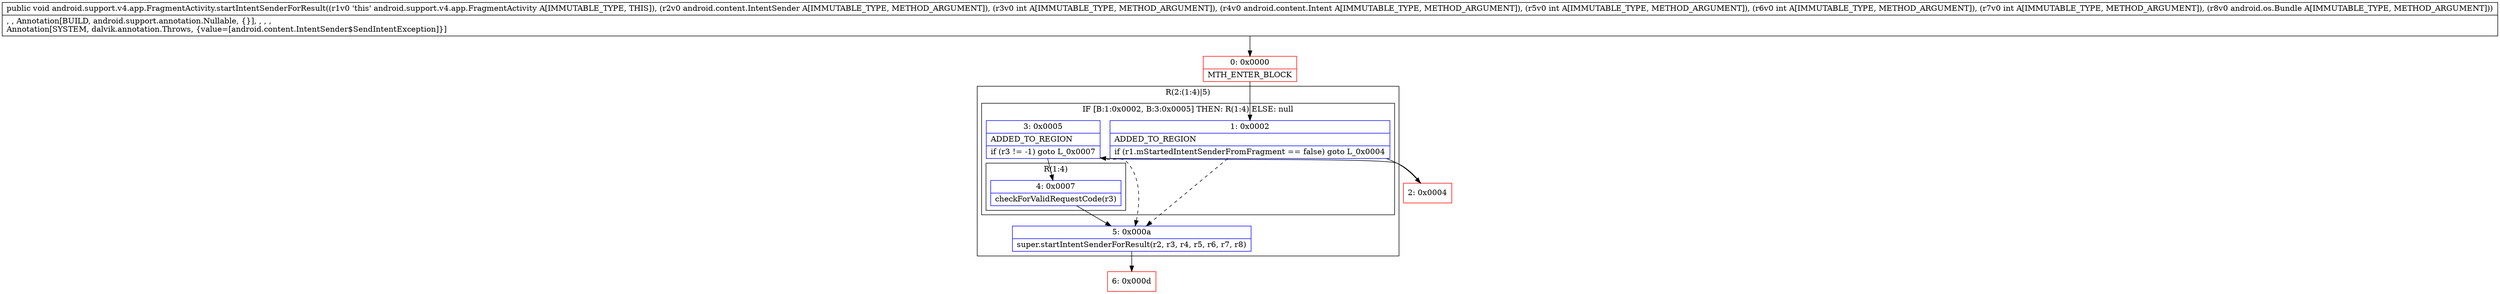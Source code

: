 digraph "CFG forandroid.support.v4.app.FragmentActivity.startIntentSenderForResult(Landroid\/content\/IntentSender;ILandroid\/content\/Intent;IIILandroid\/os\/Bundle;)V" {
subgraph cluster_Region_717508884 {
label = "R(2:(1:4)|5)";
node [shape=record,color=blue];
subgraph cluster_IfRegion_1626008426 {
label = "IF [B:1:0x0002, B:3:0x0005] THEN: R(1:4) ELSE: null";
node [shape=record,color=blue];
Node_1 [shape=record,label="{1\:\ 0x0002|ADDED_TO_REGION\l|if (r1.mStartedIntentSenderFromFragment == false) goto L_0x0004\l}"];
Node_3 [shape=record,label="{3\:\ 0x0005|ADDED_TO_REGION\l|if (r3 != \-1) goto L_0x0007\l}"];
subgraph cluster_Region_1155151501 {
label = "R(1:4)";
node [shape=record,color=blue];
Node_4 [shape=record,label="{4\:\ 0x0007|checkForValidRequestCode(r3)\l}"];
}
}
Node_5 [shape=record,label="{5\:\ 0x000a|super.startIntentSenderForResult(r2, r3, r4, r5, r6, r7, r8)\l}"];
}
Node_0 [shape=record,color=red,label="{0\:\ 0x0000|MTH_ENTER_BLOCK\l}"];
Node_2 [shape=record,color=red,label="{2\:\ 0x0004}"];
Node_6 [shape=record,color=red,label="{6\:\ 0x000d}"];
MethodNode[shape=record,label="{public void android.support.v4.app.FragmentActivity.startIntentSenderForResult((r1v0 'this' android.support.v4.app.FragmentActivity A[IMMUTABLE_TYPE, THIS]), (r2v0 android.content.IntentSender A[IMMUTABLE_TYPE, METHOD_ARGUMENT]), (r3v0 int A[IMMUTABLE_TYPE, METHOD_ARGUMENT]), (r4v0 android.content.Intent A[IMMUTABLE_TYPE, METHOD_ARGUMENT]), (r5v0 int A[IMMUTABLE_TYPE, METHOD_ARGUMENT]), (r6v0 int A[IMMUTABLE_TYPE, METHOD_ARGUMENT]), (r7v0 int A[IMMUTABLE_TYPE, METHOD_ARGUMENT]), (r8v0 android.os.Bundle A[IMMUTABLE_TYPE, METHOD_ARGUMENT]))  | , , Annotation[BUILD, android.support.annotation.Nullable, \{\}], , , , \lAnnotation[SYSTEM, dalvik.annotation.Throws, \{value=[android.content.IntentSender$SendIntentException]\}]\l}"];
MethodNode -> Node_0;
Node_1 -> Node_2;
Node_1 -> Node_5[style=dashed];
Node_3 -> Node_4;
Node_3 -> Node_5[style=dashed];
Node_4 -> Node_5;
Node_5 -> Node_6;
Node_0 -> Node_1;
Node_2 -> Node_3;
}

